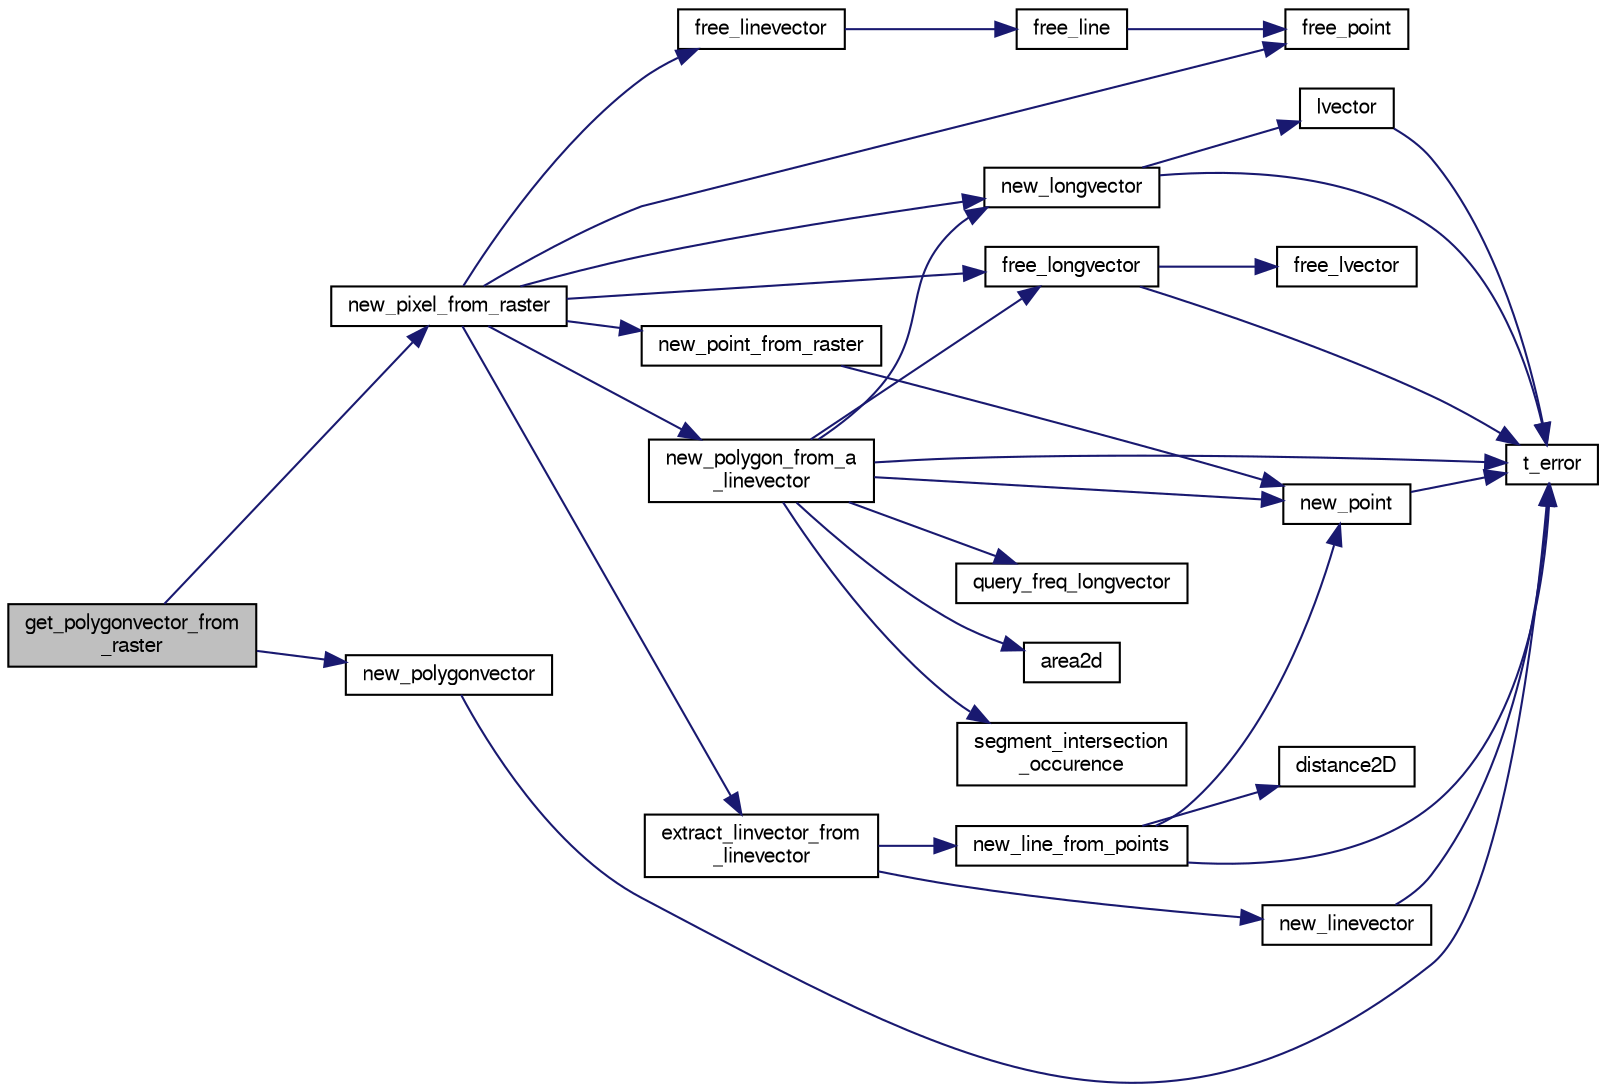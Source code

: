 digraph "get_polygonvector_from_raster"
{
  bgcolor="transparent";
  edge [fontname="FreeSans",fontsize="10",labelfontname="FreeSans",labelfontsize="10"];
  node [fontname="FreeSans",fontsize="10",shape=record];
  rankdir="LR";
  Node1 [label="get_polygonvector_from\l_raster",height=0.2,width=0.4,color="black", fillcolor="grey75", style="filled" fontcolor="black"];
  Node1 -> Node2 [color="midnightblue",fontsize="10",style="solid"];
  Node2 [label="new_pixel_from_raster",height=0.2,width=0.4,color="black",URL="$g__raster2plvector_8c.html#af897eda04f2279371d5093b2eac582d4"];
  Node2 -> Node3 [color="midnightblue",fontsize="10",style="solid"];
  Node3 [label="new_point_from_raster",height=0.2,width=0.4,color="black",URL="$g__raster2plvector_8c.html#a2ba706ca2c53cfaebfd3a9db051d1460"];
  Node3 -> Node4 [color="midnightblue",fontsize="10",style="solid"];
  Node4 [label="new_point",height=0.2,width=0.4,color="black",URL="$geometry_8c.html#a49193cd7a27109da689dd26a0ce1fc75"];
  Node4 -> Node5 [color="midnightblue",fontsize="10",style="solid"];
  Node5 [label="t_error",height=0.2,width=0.4,color="black",URL="$error_8c.html#af79ef7c6656ef0f3d2786e2b09c1755f"];
  Node2 -> Node6 [color="midnightblue",fontsize="10",style="solid"];
  Node6 [label="new_longvector",height=0.2,width=0.4,color="black",URL="$alloc_8c.html#a85853f82d1b0df7d49c675476f31c68f"];
  Node6 -> Node5 [color="midnightblue",fontsize="10",style="solid"];
  Node6 -> Node7 [color="midnightblue",fontsize="10",style="solid"];
  Node7 [label="lvector",height=0.2,width=0.4,color="black",URL="$alloc_8c.html#af4f505f2dcb9ffd8fb12a7750b38b7e5"];
  Node7 -> Node5 [color="midnightblue",fontsize="10",style="solid"];
  Node2 -> Node8 [color="midnightblue",fontsize="10",style="solid"];
  Node8 [label="extract_linvector_from\l_linevector",height=0.2,width=0.4,color="black",URL="$geometry__io_8c.html#abd9f7191fc93e72c4dcb09b60b68f7e0"];
  Node8 -> Node9 [color="midnightblue",fontsize="10",style="solid"];
  Node9 [label="new_linevector",height=0.2,width=0.4,color="black",URL="$geometry_8c.html#a3e74bec1227ed7fad579095dca7841f1"];
  Node9 -> Node5 [color="midnightblue",fontsize="10",style="solid"];
  Node8 -> Node10 [color="midnightblue",fontsize="10",style="solid"];
  Node10 [label="new_line_from_points",height=0.2,width=0.4,color="black",URL="$geometry_8c.html#aeec151f90d957e9639e59915dbdebb31"];
  Node10 -> Node5 [color="midnightblue",fontsize="10",style="solid"];
  Node10 -> Node4 [color="midnightblue",fontsize="10",style="solid"];
  Node10 -> Node11 [color="midnightblue",fontsize="10",style="solid"];
  Node11 [label="distance2D",height=0.2,width=0.4,color="black",URL="$geometry__utilities_8c.html#a07ea39ba382bc83eec795d9381a19b76"];
  Node2 -> Node12 [color="midnightblue",fontsize="10",style="solid"];
  Node12 [label="new_polygon_from_a\l_linevector",height=0.2,width=0.4,color="black",URL="$geometry_8c.html#a249283b40c80bec62d22c49f1160ceb1"];
  Node12 -> Node5 [color="midnightblue",fontsize="10",style="solid"];
  Node12 -> Node4 [color="midnightblue",fontsize="10",style="solid"];
  Node12 -> Node13 [color="midnightblue",fontsize="10",style="solid"];
  Node13 [label="segment_intersection\l_occurence",height=0.2,width=0.4,color="black",URL="$geometry__utilities_8c.html#acc2804c94dc8291d2b41d30316158605"];
  Node12 -> Node6 [color="midnightblue",fontsize="10",style="solid"];
  Node12 -> Node14 [color="midnightblue",fontsize="10",style="solid"];
  Node14 [label="query_freq_longvector",height=0.2,width=0.4,color="black",URL="$geometry__utilities_8c.html#a1ff1ee95b124d56c7a5e5c7c1f3ff425"];
  Node12 -> Node15 [color="midnightblue",fontsize="10",style="solid"];
  Node15 [label="area2d",height=0.2,width=0.4,color="black",URL="$geometry__utilities_8c.html#a12c64e39bdb724a66dab8a3c95e501b1"];
  Node12 -> Node16 [color="midnightblue",fontsize="10",style="solid"];
  Node16 [label="free_longvector",height=0.2,width=0.4,color="black",URL="$alloc_8c.html#a04fde7eac99d9b9020b658a49670f86c"];
  Node16 -> Node5 [color="midnightblue",fontsize="10",style="solid"];
  Node16 -> Node17 [color="midnightblue",fontsize="10",style="solid"];
  Node17 [label="free_lvector",height=0.2,width=0.4,color="black",URL="$alloc_8c.html#a06786bf777613d3724c0f5e8425a03af"];
  Node2 -> Node18 [color="midnightblue",fontsize="10",style="solid"];
  Node18 [label="free_point",height=0.2,width=0.4,color="black",URL="$geometry__freememory_8c.html#a92e2bb48750a3d7406b6b4f16782cd0e"];
  Node2 -> Node16 [color="midnightblue",fontsize="10",style="solid"];
  Node2 -> Node19 [color="midnightblue",fontsize="10",style="solid"];
  Node19 [label="free_linevector",height=0.2,width=0.4,color="black",URL="$geometry__freememory_8c.html#a3dd1b81fd65e4b4c54ba62e87ca4c6b5"];
  Node19 -> Node20 [color="midnightblue",fontsize="10",style="solid"];
  Node20 [label="free_line",height=0.2,width=0.4,color="black",URL="$geometry__freememory_8c.html#a93dcdfbfce9f9d5bd54d6df2cf53e664"];
  Node20 -> Node18 [color="midnightblue",fontsize="10",style="solid"];
  Node1 -> Node21 [color="midnightblue",fontsize="10",style="solid"];
  Node21 [label="new_polygonvector",height=0.2,width=0.4,color="black",URL="$geometry_8c.html#a52f72d805ab7de74072297b0487c10cc"];
  Node21 -> Node5 [color="midnightblue",fontsize="10",style="solid"];
}
